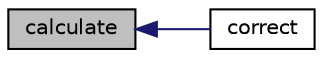 digraph "calculate"
{
  bgcolor="transparent";
  edge [fontname="Helvetica",fontsize="10",labelfontname="Helvetica",labelfontsize="10"];
  node [fontname="Helvetica",fontsize="10",shape=record];
  rankdir="LR";
  Node633 [label="calculate",height=0.2,width=0.4,color="black", fillcolor="grey75", style="filled", fontcolor="black"];
  Node633 -> Node634 [dir="back",color="midnightblue",fontsize="10",style="solid",fontname="Helvetica"];
  Node634 [label="correct",height=0.2,width=0.4,color="black",URL="$a31377.html#a3ae44b28050c3aa494c1d8e18cf618c1",tooltip="Main update/correction routine. "];
}
